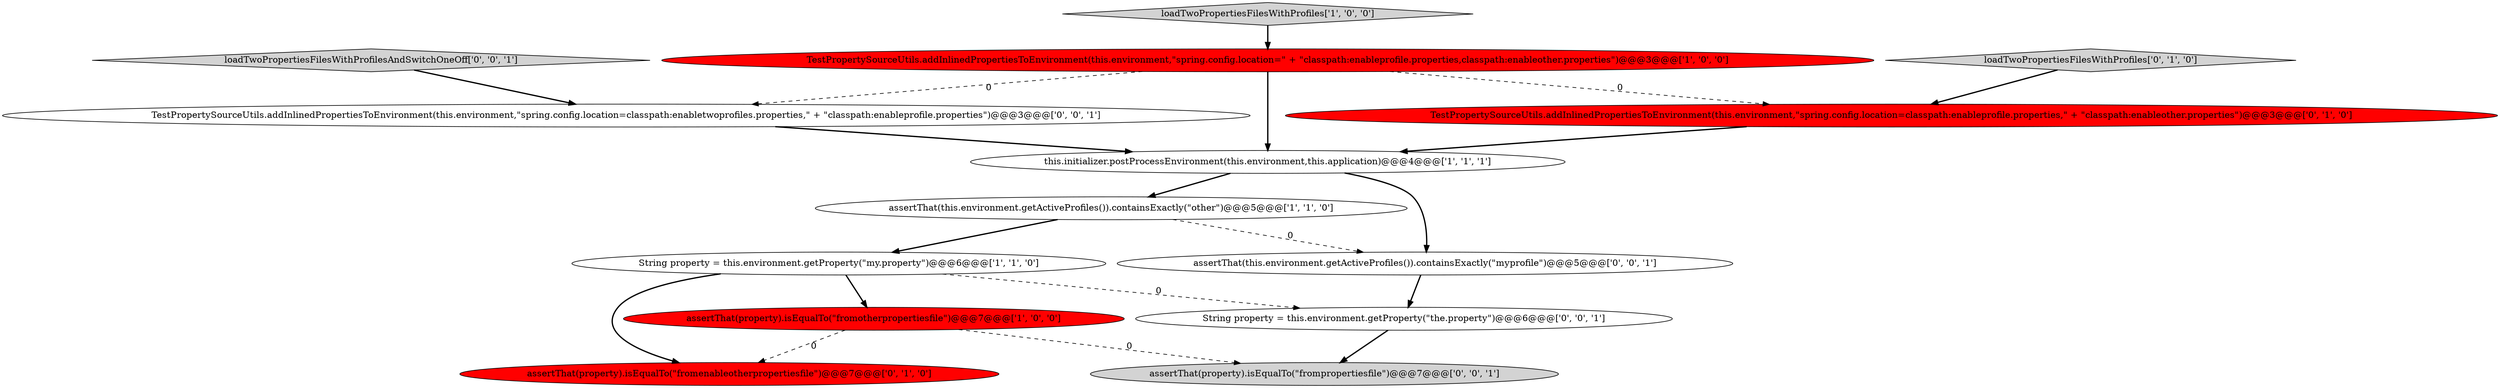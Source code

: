 digraph {
5 [style = filled, label = "assertThat(this.environment.getActiveProfiles()).containsExactly(\"other\")@@@5@@@['1', '1', '0']", fillcolor = white, shape = ellipse image = "AAA0AAABBB1BBB"];
12 [style = filled, label = "String property = this.environment.getProperty(\"the.property\")@@@6@@@['0', '0', '1']", fillcolor = white, shape = ellipse image = "AAA0AAABBB3BBB"];
3 [style = filled, label = "String property = this.environment.getProperty(\"my.property\")@@@6@@@['1', '1', '0']", fillcolor = white, shape = ellipse image = "AAA0AAABBB1BBB"];
6 [style = filled, label = "TestPropertySourceUtils.addInlinedPropertiesToEnvironment(this.environment,\"spring.config.location=classpath:enableprofile.properties,\" + \"classpath:enableother.properties\")@@@3@@@['0', '1', '0']", fillcolor = red, shape = ellipse image = "AAA1AAABBB2BBB"];
13 [style = filled, label = "loadTwoPropertiesFilesWithProfilesAndSwitchOneOff['0', '0', '1']", fillcolor = lightgray, shape = diamond image = "AAA0AAABBB3BBB"];
8 [style = filled, label = "assertThat(property).isEqualTo(\"fromenableotherpropertiesfile\")@@@7@@@['0', '1', '0']", fillcolor = red, shape = ellipse image = "AAA1AAABBB2BBB"];
0 [style = filled, label = "assertThat(property).isEqualTo(\"fromotherpropertiesfile\")@@@7@@@['1', '0', '0']", fillcolor = red, shape = ellipse image = "AAA1AAABBB1BBB"];
2 [style = filled, label = "this.initializer.postProcessEnvironment(this.environment,this.application)@@@4@@@['1', '1', '1']", fillcolor = white, shape = ellipse image = "AAA0AAABBB1BBB"];
10 [style = filled, label = "assertThat(property).isEqualTo(\"frompropertiesfile\")@@@7@@@['0', '0', '1']", fillcolor = lightgray, shape = ellipse image = "AAA0AAABBB3BBB"];
4 [style = filled, label = "TestPropertySourceUtils.addInlinedPropertiesToEnvironment(this.environment,\"spring.config.location=\" + \"classpath:enableprofile.properties,classpath:enableother.properties\")@@@3@@@['1', '0', '0']", fillcolor = red, shape = ellipse image = "AAA1AAABBB1BBB"];
7 [style = filled, label = "loadTwoPropertiesFilesWithProfiles['0', '1', '0']", fillcolor = lightgray, shape = diamond image = "AAA0AAABBB2BBB"];
9 [style = filled, label = "TestPropertySourceUtils.addInlinedPropertiesToEnvironment(this.environment,\"spring.config.location=classpath:enabletwoprofiles.properties,\" + \"classpath:enableprofile.properties\")@@@3@@@['0', '0', '1']", fillcolor = white, shape = ellipse image = "AAA0AAABBB3BBB"];
11 [style = filled, label = "assertThat(this.environment.getActiveProfiles()).containsExactly(\"myprofile\")@@@5@@@['0', '0', '1']", fillcolor = white, shape = ellipse image = "AAA0AAABBB3BBB"];
1 [style = filled, label = "loadTwoPropertiesFilesWithProfiles['1', '0', '0']", fillcolor = lightgray, shape = diamond image = "AAA0AAABBB1BBB"];
5->3 [style = bold, label=""];
0->8 [style = dashed, label="0"];
4->9 [style = dashed, label="0"];
1->4 [style = bold, label=""];
11->12 [style = bold, label=""];
12->10 [style = bold, label=""];
13->9 [style = bold, label=""];
4->2 [style = bold, label=""];
3->12 [style = dashed, label="0"];
5->11 [style = dashed, label="0"];
4->6 [style = dashed, label="0"];
9->2 [style = bold, label=""];
3->8 [style = bold, label=""];
2->11 [style = bold, label=""];
0->10 [style = dashed, label="0"];
3->0 [style = bold, label=""];
7->6 [style = bold, label=""];
2->5 [style = bold, label=""];
6->2 [style = bold, label=""];
}
